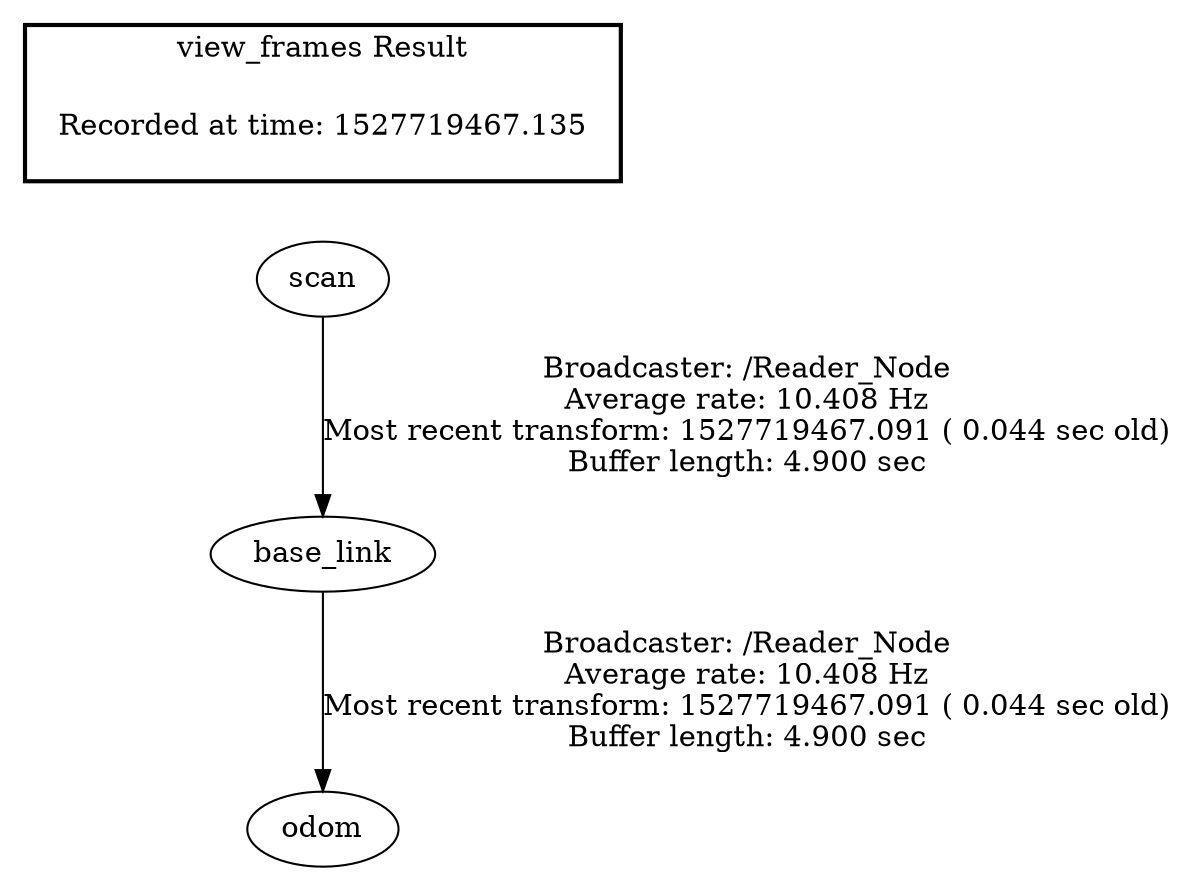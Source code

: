 digraph G {
"base_link" -> "odom"[label="Broadcaster: /Reader_Node\nAverage rate: 10.408 Hz\nMost recent transform: 1527719467.091 ( 0.044 sec old)\nBuffer length: 4.900 sec\n"];
"scan" -> "base_link"[label="Broadcaster: /Reader_Node\nAverage rate: 10.408 Hz\nMost recent transform: 1527719467.091 ( 0.044 sec old)\nBuffer length: 4.900 sec\n"];
edge [style=invis];
 subgraph cluster_legend { style=bold; color=black; label ="view_frames Result";
"Recorded at time: 1527719467.135"[ shape=plaintext ] ;
 }->"scan";
}